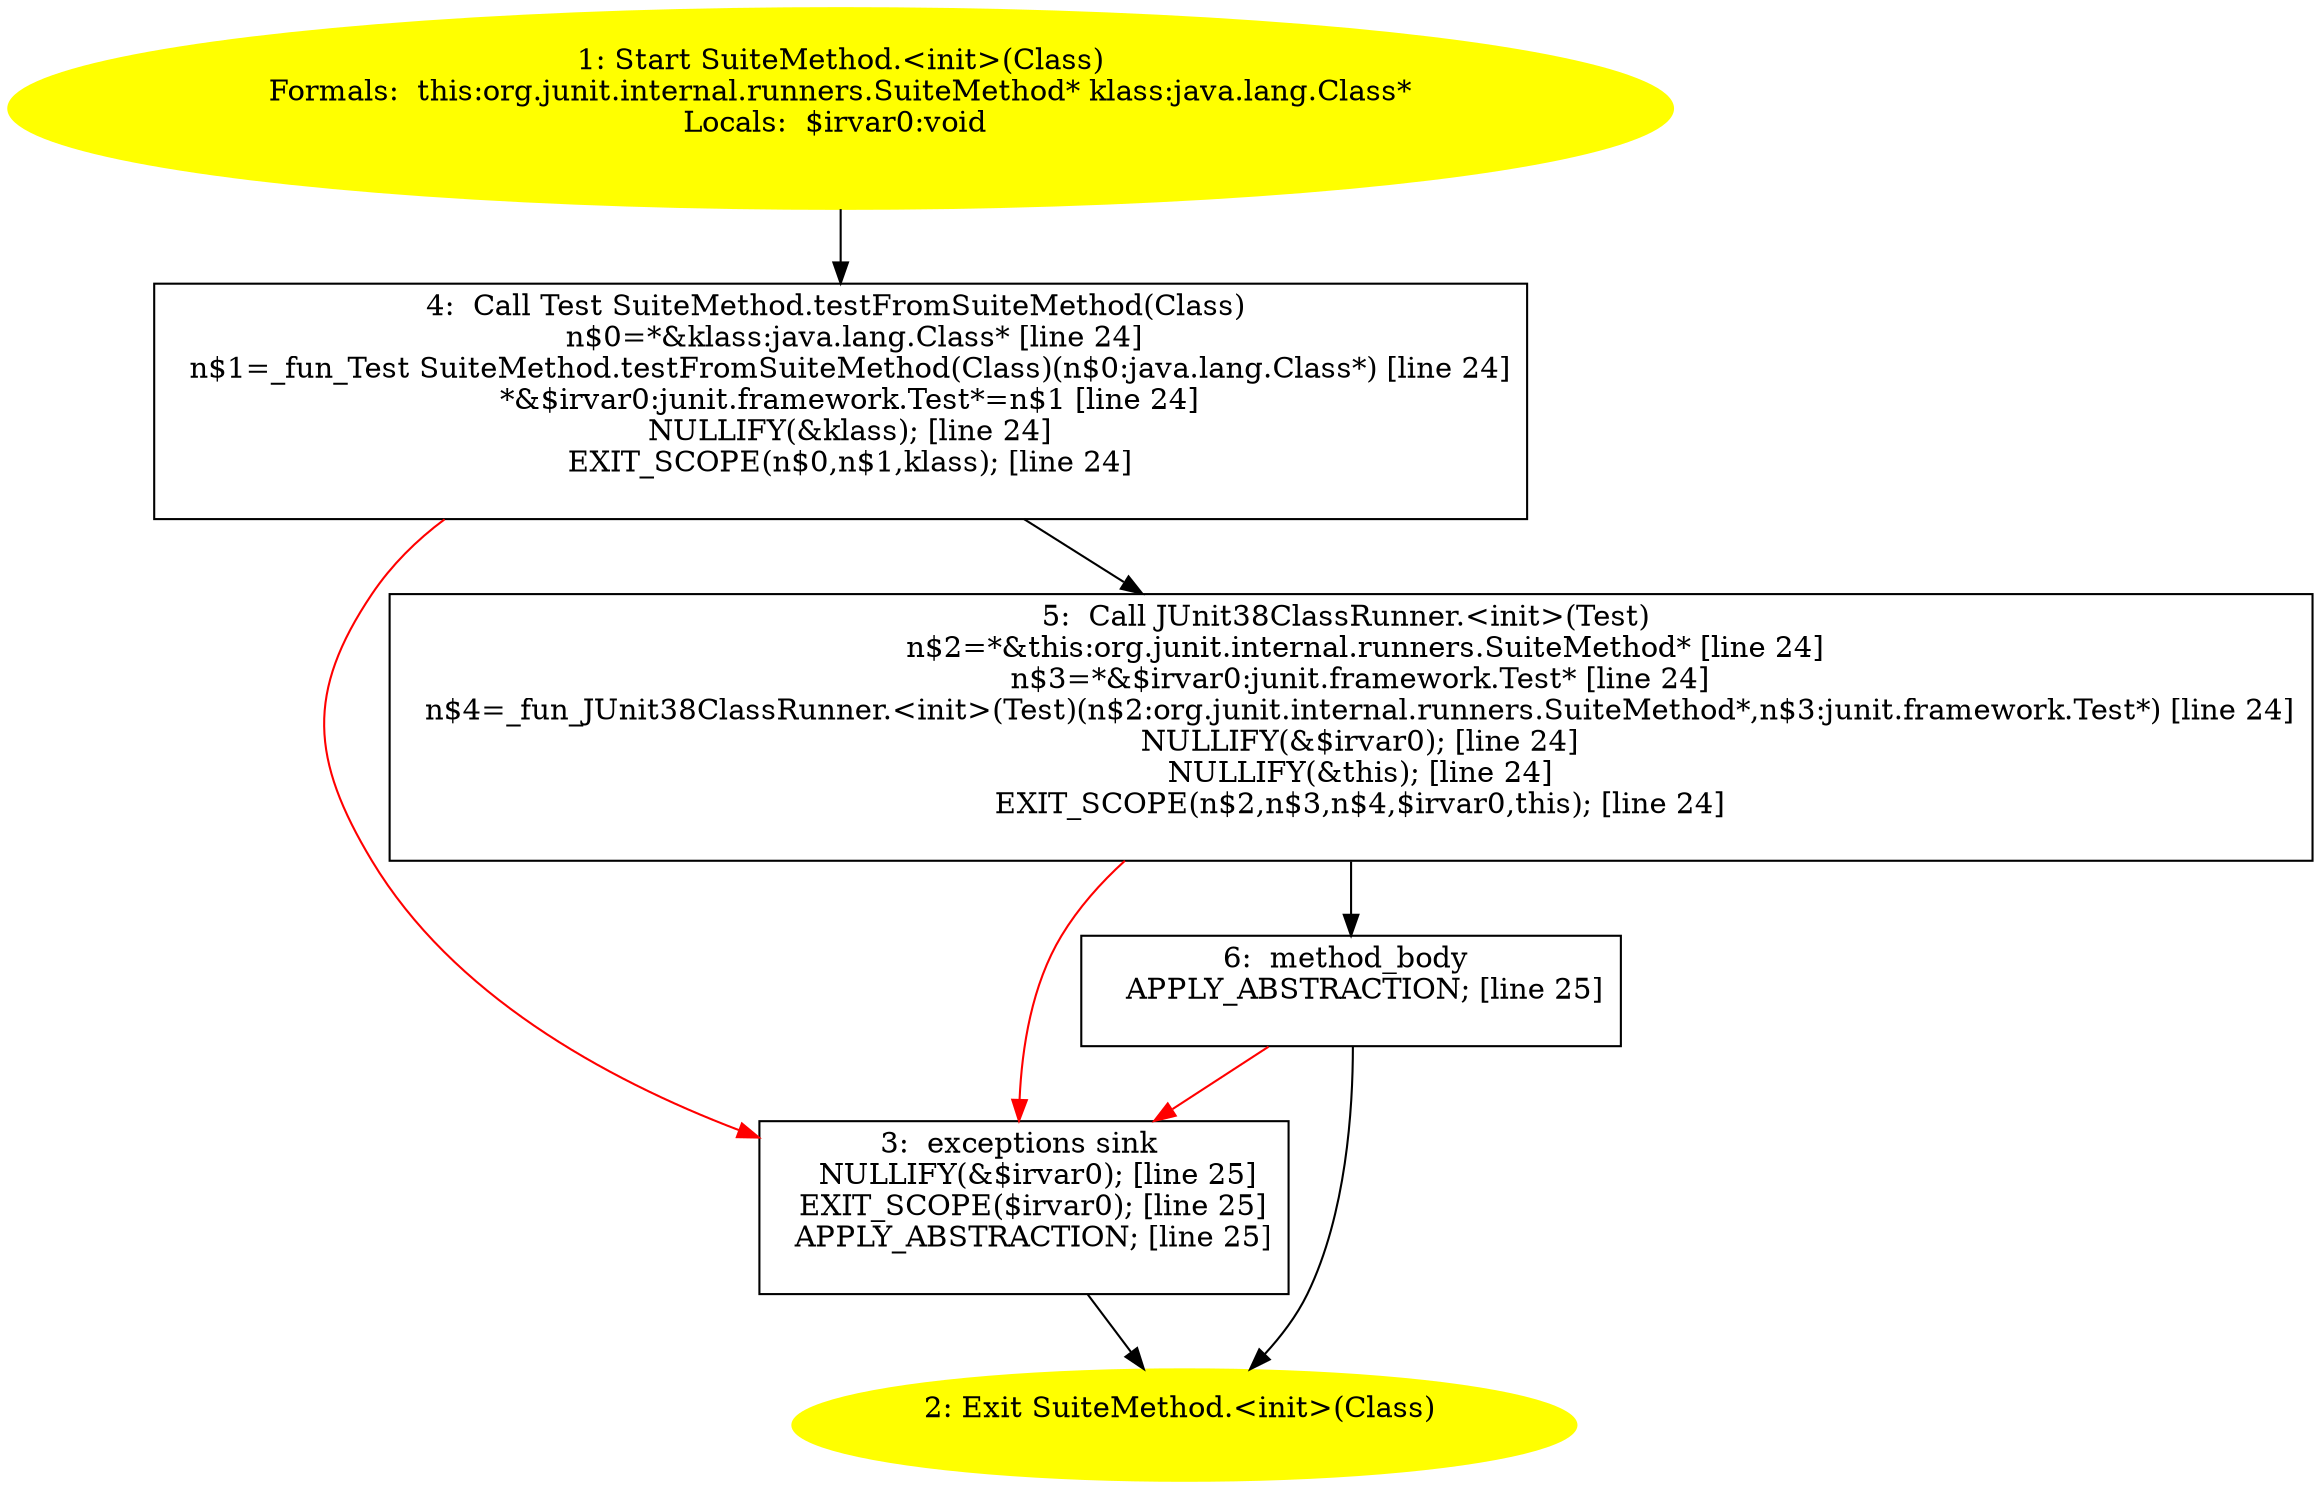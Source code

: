 /* @generated */
digraph cfg {
"org.junit.internal.runners.SuiteMethod.<init>(java.lang.Class).6496d7904030ee5996634e9c64335511_1" [label="1: Start SuiteMethod.<init>(Class)\nFormals:  this:org.junit.internal.runners.SuiteMethod* klass:java.lang.Class*\nLocals:  $irvar0:void \n  " color=yellow style=filled]
	

	 "org.junit.internal.runners.SuiteMethod.<init>(java.lang.Class).6496d7904030ee5996634e9c64335511_1" -> "org.junit.internal.runners.SuiteMethod.<init>(java.lang.Class).6496d7904030ee5996634e9c64335511_4" ;
"org.junit.internal.runners.SuiteMethod.<init>(java.lang.Class).6496d7904030ee5996634e9c64335511_2" [label="2: Exit SuiteMethod.<init>(Class) \n  " color=yellow style=filled]
	

"org.junit.internal.runners.SuiteMethod.<init>(java.lang.Class).6496d7904030ee5996634e9c64335511_3" [label="3:  exceptions sink \n   NULLIFY(&$irvar0); [line 25]\n  EXIT_SCOPE($irvar0); [line 25]\n  APPLY_ABSTRACTION; [line 25]\n " shape="box"]
	

	 "org.junit.internal.runners.SuiteMethod.<init>(java.lang.Class).6496d7904030ee5996634e9c64335511_3" -> "org.junit.internal.runners.SuiteMethod.<init>(java.lang.Class).6496d7904030ee5996634e9c64335511_2" ;
"org.junit.internal.runners.SuiteMethod.<init>(java.lang.Class).6496d7904030ee5996634e9c64335511_4" [label="4:  Call Test SuiteMethod.testFromSuiteMethod(Class) \n   n$0=*&klass:java.lang.Class* [line 24]\n  n$1=_fun_Test SuiteMethod.testFromSuiteMethod(Class)(n$0:java.lang.Class*) [line 24]\n  *&$irvar0:junit.framework.Test*=n$1 [line 24]\n  NULLIFY(&klass); [line 24]\n  EXIT_SCOPE(n$0,n$1,klass); [line 24]\n " shape="box"]
	

	 "org.junit.internal.runners.SuiteMethod.<init>(java.lang.Class).6496d7904030ee5996634e9c64335511_4" -> "org.junit.internal.runners.SuiteMethod.<init>(java.lang.Class).6496d7904030ee5996634e9c64335511_5" ;
	 "org.junit.internal.runners.SuiteMethod.<init>(java.lang.Class).6496d7904030ee5996634e9c64335511_4" -> "org.junit.internal.runners.SuiteMethod.<init>(java.lang.Class).6496d7904030ee5996634e9c64335511_3" [color="red" ];
"org.junit.internal.runners.SuiteMethod.<init>(java.lang.Class).6496d7904030ee5996634e9c64335511_5" [label="5:  Call JUnit38ClassRunner.<init>(Test) \n   n$2=*&this:org.junit.internal.runners.SuiteMethod* [line 24]\n  n$3=*&$irvar0:junit.framework.Test* [line 24]\n  n$4=_fun_JUnit38ClassRunner.<init>(Test)(n$2:org.junit.internal.runners.SuiteMethod*,n$3:junit.framework.Test*) [line 24]\n  NULLIFY(&$irvar0); [line 24]\n  NULLIFY(&this); [line 24]\n  EXIT_SCOPE(n$2,n$3,n$4,$irvar0,this); [line 24]\n " shape="box"]
	

	 "org.junit.internal.runners.SuiteMethod.<init>(java.lang.Class).6496d7904030ee5996634e9c64335511_5" -> "org.junit.internal.runners.SuiteMethod.<init>(java.lang.Class).6496d7904030ee5996634e9c64335511_6" ;
	 "org.junit.internal.runners.SuiteMethod.<init>(java.lang.Class).6496d7904030ee5996634e9c64335511_5" -> "org.junit.internal.runners.SuiteMethod.<init>(java.lang.Class).6496d7904030ee5996634e9c64335511_3" [color="red" ];
"org.junit.internal.runners.SuiteMethod.<init>(java.lang.Class).6496d7904030ee5996634e9c64335511_6" [label="6:  method_body \n   APPLY_ABSTRACTION; [line 25]\n " shape="box"]
	

	 "org.junit.internal.runners.SuiteMethod.<init>(java.lang.Class).6496d7904030ee5996634e9c64335511_6" -> "org.junit.internal.runners.SuiteMethod.<init>(java.lang.Class).6496d7904030ee5996634e9c64335511_2" ;
	 "org.junit.internal.runners.SuiteMethod.<init>(java.lang.Class).6496d7904030ee5996634e9c64335511_6" -> "org.junit.internal.runners.SuiteMethod.<init>(java.lang.Class).6496d7904030ee5996634e9c64335511_3" [color="red" ];
}
